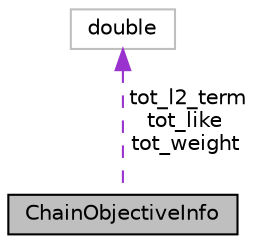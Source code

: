 digraph "ChainObjectiveInfo"
{
  edge [fontname="Helvetica",fontsize="10",labelfontname="Helvetica",labelfontsize="10"];
  node [fontname="Helvetica",fontsize="10",shape=record];
  Node1 [label="ChainObjectiveInfo",height=0.2,width=0.4,color="black", fillcolor="grey75", style="filled", fontcolor="black"];
  Node2 -> Node1 [dir="back",color="darkorchid3",fontsize="10",style="dashed",label=" tot_l2_term\ntot_like\ntot_weight" ,fontname="Helvetica"];
  Node2 [label="double",height=0.2,width=0.4,color="grey75", fillcolor="white", style="filled"];
}
